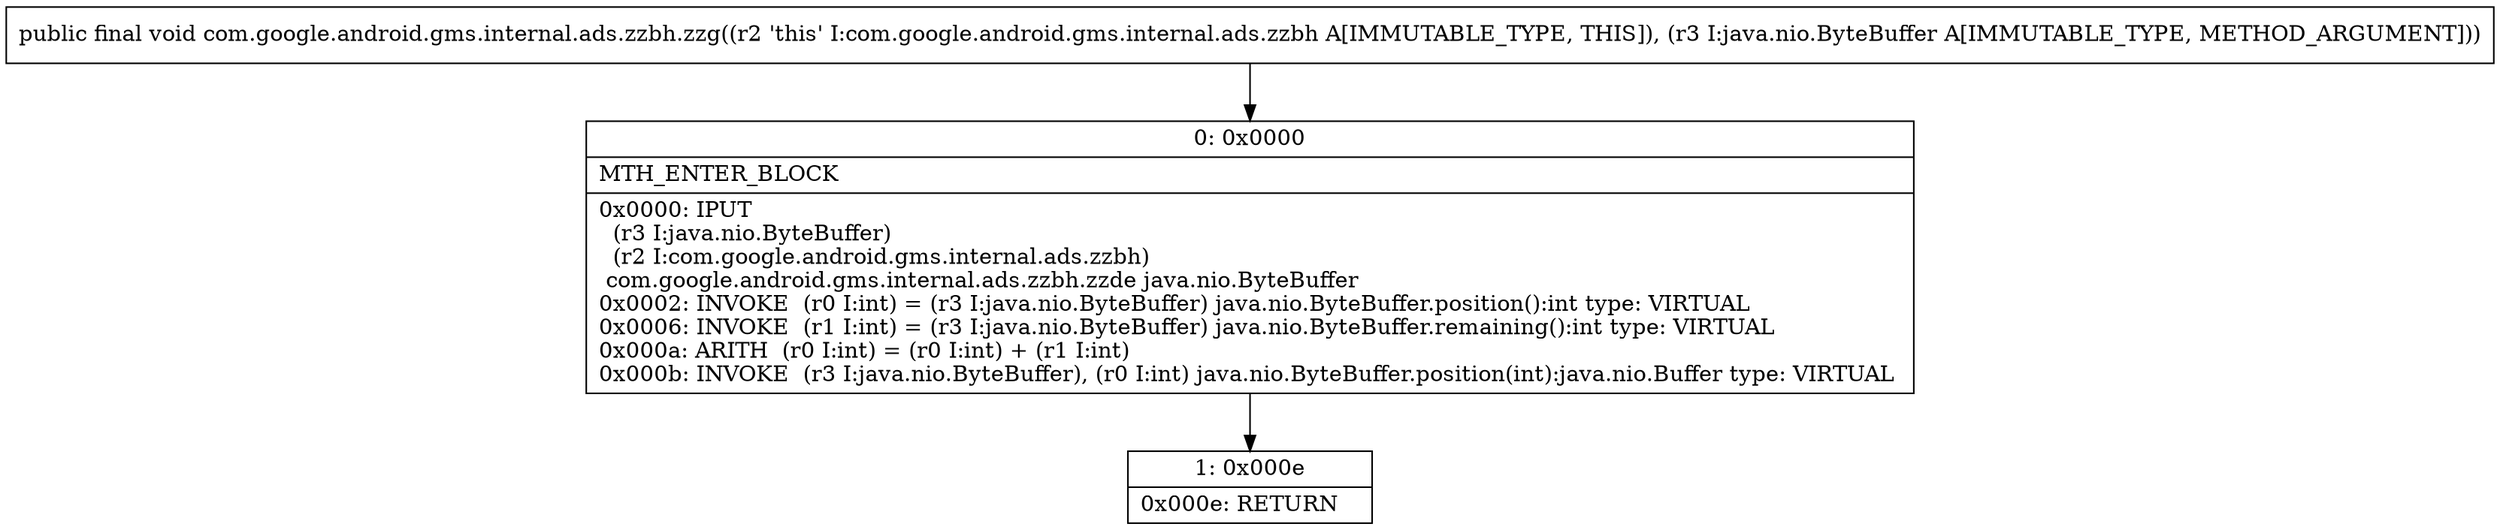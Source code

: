 digraph "CFG forcom.google.android.gms.internal.ads.zzbh.zzg(Ljava\/nio\/ByteBuffer;)V" {
Node_0 [shape=record,label="{0\:\ 0x0000|MTH_ENTER_BLOCK\l|0x0000: IPUT  \l  (r3 I:java.nio.ByteBuffer)\l  (r2 I:com.google.android.gms.internal.ads.zzbh)\l com.google.android.gms.internal.ads.zzbh.zzde java.nio.ByteBuffer \l0x0002: INVOKE  (r0 I:int) = (r3 I:java.nio.ByteBuffer) java.nio.ByteBuffer.position():int type: VIRTUAL \l0x0006: INVOKE  (r1 I:int) = (r3 I:java.nio.ByteBuffer) java.nio.ByteBuffer.remaining():int type: VIRTUAL \l0x000a: ARITH  (r0 I:int) = (r0 I:int) + (r1 I:int) \l0x000b: INVOKE  (r3 I:java.nio.ByteBuffer), (r0 I:int) java.nio.ByteBuffer.position(int):java.nio.Buffer type: VIRTUAL \l}"];
Node_1 [shape=record,label="{1\:\ 0x000e|0x000e: RETURN   \l}"];
MethodNode[shape=record,label="{public final void com.google.android.gms.internal.ads.zzbh.zzg((r2 'this' I:com.google.android.gms.internal.ads.zzbh A[IMMUTABLE_TYPE, THIS]), (r3 I:java.nio.ByteBuffer A[IMMUTABLE_TYPE, METHOD_ARGUMENT])) }"];
MethodNode -> Node_0;
Node_0 -> Node_1;
}


